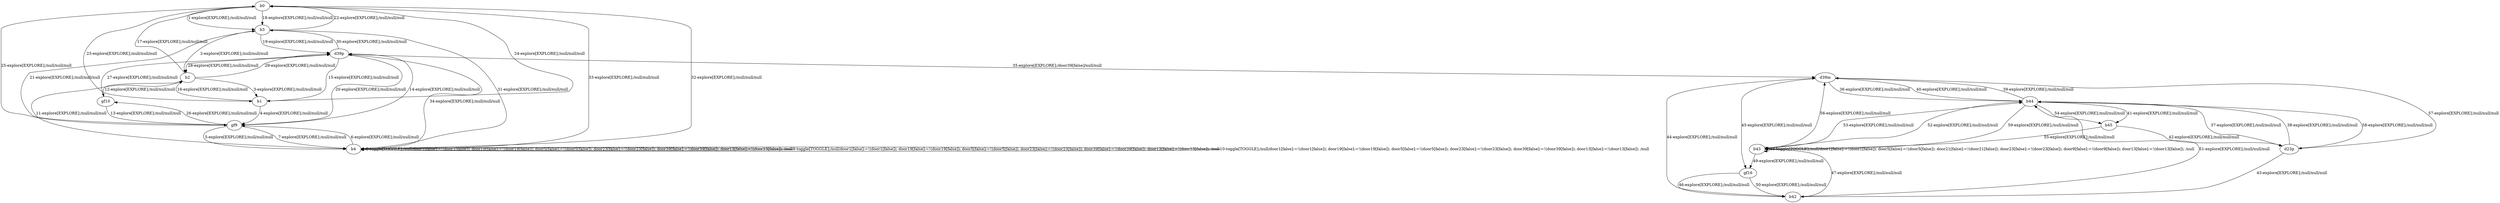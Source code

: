 # Total number of goals covered by this test: 1
# b45 --> b43

digraph g {
"b0" -> "b3" [label = "1-explore[EXPLORE];/null/null/null"];
"b3" -> "b2" [label = "2-explore[EXPLORE];/null/null/null"];
"b2" -> "b1" [label = "3-explore[EXPLORE];/null/null/null"];
"b1" -> "gf9" [label = "4-explore[EXPLORE];/null/null/null"];
"gf9" -> "b4" [label = "5-explore[EXPLORE];/null/null/null"];
"b4" -> "gf9" [label = "6-explore[EXPLORE];/null/null/null"];
"gf9" -> "b4" [label = "7-explore[EXPLORE];/null/null/null"];
"b4" -> "b4" [label = "8-toggle[TOGGLE];/null/door1[false]:=!(door1[false]); door19[false]:=!(door19[false]); door5[false]:=!(door5[false]); door23[false]:=!(door23[false]); door39[false]:=!(door39[false]); door13[false]:=!(door13[false]); /null"];
"b4" -> "b4" [label = "9-toggle[TOGGLE];/null/door1[false]:=!(door1[false]); door19[false]:=!(door19[false]); door5[false]:=!(door5[false]); door23[false]:=!(door23[false]); door39[false]:=!(door39[false]); door13[false]:=!(door13[false]); /null"];
"b4" -> "b4" [label = "10-toggle[TOGGLE];/null/door1[false]:=!(door1[false]); door19[false]:=!(door19[false]); door5[false]:=!(door5[false]); door23[false]:=!(door23[false]); door39[false]:=!(door39[false]); door13[false]:=!(door13[false]); /null"];
"b4" -> "b2" [label = "11-explore[EXPLORE];/null/null/null"];
"b2" -> "gf10" [label = "12-explore[EXPLORE];/null/null/null"];
"gf10" -> "gf9" [label = "13-explore[EXPLORE];/null/null/null"];
"gf9" -> "d39p" [label = "14-explore[EXPLORE];/null/null/null"];
"d39p" -> "b1" [label = "15-explore[EXPLORE];/null/null/null"];
"b1" -> "b2" [label = "16-explore[EXPLORE];/null/null/null"];
"b2" -> "b0" [label = "17-explore[EXPLORE];/null/null/null"];
"b0" -> "b3" [label = "18-explore[EXPLORE];/null/null/null"];
"b3" -> "d39p" [label = "19-explore[EXPLORE];/null/null/null"];
"d39p" -> "gf9" [label = "20-explore[EXPLORE];/null/null/null"];
"gf9" -> "b3" [label = "21-explore[EXPLORE];/null/null/null"];
"b3" -> "b0" [label = "22-explore[EXPLORE];/null/null/null"];
"b0" -> "b1" [label = "23-explore[EXPLORE];/null/null/null"];
"b1" -> "b0" [label = "24-explore[EXPLORE];/null/null/null"];
"b0" -> "gf9" [label = "25-explore[EXPLORE];/null/null/null"];
"gf9" -> "gf10" [label = "26-explore[EXPLORE];/null/null/null"];
"gf10" -> "d39p" [label = "27-explore[EXPLORE];/null/null/null"];
"d39p" -> "b2" [label = "28-explore[EXPLORE];/null/null/null"];
"b2" -> "d39p" [label = "29-explore[EXPLORE];/null/null/null"];
"d39p" -> "b3" [label = "30-explore[EXPLORE];/null/null/null"];
"b3" -> "b4" [label = "31-explore[EXPLORE];/null/null/null"];
"b4" -> "b0" [label = "32-explore[EXPLORE];/null/null/null"];
"b0" -> "b4" [label = "33-explore[EXPLORE];/null/null/null"];
"b4" -> "d39p" [label = "34-explore[EXPLORE];/null/null/null"];
"d39p" -> "d39m" [label = "35-explore[EXPLORE];/door39[false]/null/null"];
"d39m" -> "b44" [label = "36-explore[EXPLORE];/null/null/null"];
"b44" -> "d23p" [label = "37-explore[EXPLORE];/null/null/null"];
"d23p" -> "b44" [label = "38-explore[EXPLORE];/null/null/null"];
"b44" -> "d39m" [label = "39-explore[EXPLORE];/null/null/null"];
"d39m" -> "b44" [label = "40-explore[EXPLORE];/null/null/null"];
"b44" -> "b45" [label = "41-explore[EXPLORE];/null/null/null"];
"b45" -> "d23p" [label = "42-explore[EXPLORE];/null/null/null"];
"d23p" -> "b42" [label = "43-explore[EXPLORE];/null/null/null"];
"b42" -> "d39m" [label = "44-explore[EXPLORE];/null/null/null"];
"d39m" -> "gf16" [label = "45-explore[EXPLORE];/null/null/null"];
"gf16" -> "b42" [label = "46-explore[EXPLORE];/null/null/null"];
"b42" -> "b43" [label = "47-explore[EXPLORE];/null/null/null"];
"b43" -> "b43" [label = "48-toggle[TOGGLE];/null/door1[false]:=!(door1[false]); door5[false]:=!(door5[false]); door21[false]:=!(door21[false]); door23[false]:=!(door23[false]); door9[false]:=!(door9[false]); door13[false]:=!(door13[false]); /null"];
"b43" -> "gf16" [label = "49-explore[EXPLORE];/null/null/null"];
"gf16" -> "b42" [label = "50-explore[EXPLORE];/null/null/null"];
"b42" -> "b44" [label = "51-explore[EXPLORE];/null/null/null"];
"b44" -> "b43" [label = "52-explore[EXPLORE];/null/null/null"];
"b43" -> "b44" [label = "53-explore[EXPLORE];/null/null/null"];
"b44" -> "b45" [label = "54-explore[EXPLORE];/null/null/null"];
"b45" -> "b43" [label = "55-explore[EXPLORE];/null/null/null"];
"b43" -> "d39m" [label = "56-explore[EXPLORE];/null/null/null"];
"d39m" -> "d23p" [label = "57-explore[EXPLORE];/null/null/null"];
"d23p" -> "b44" [label = "58-explore[EXPLORE];/null/null/null"];
"b44" -> "b43" [label = "59-explore[EXPLORE];/null/null/null"];
}